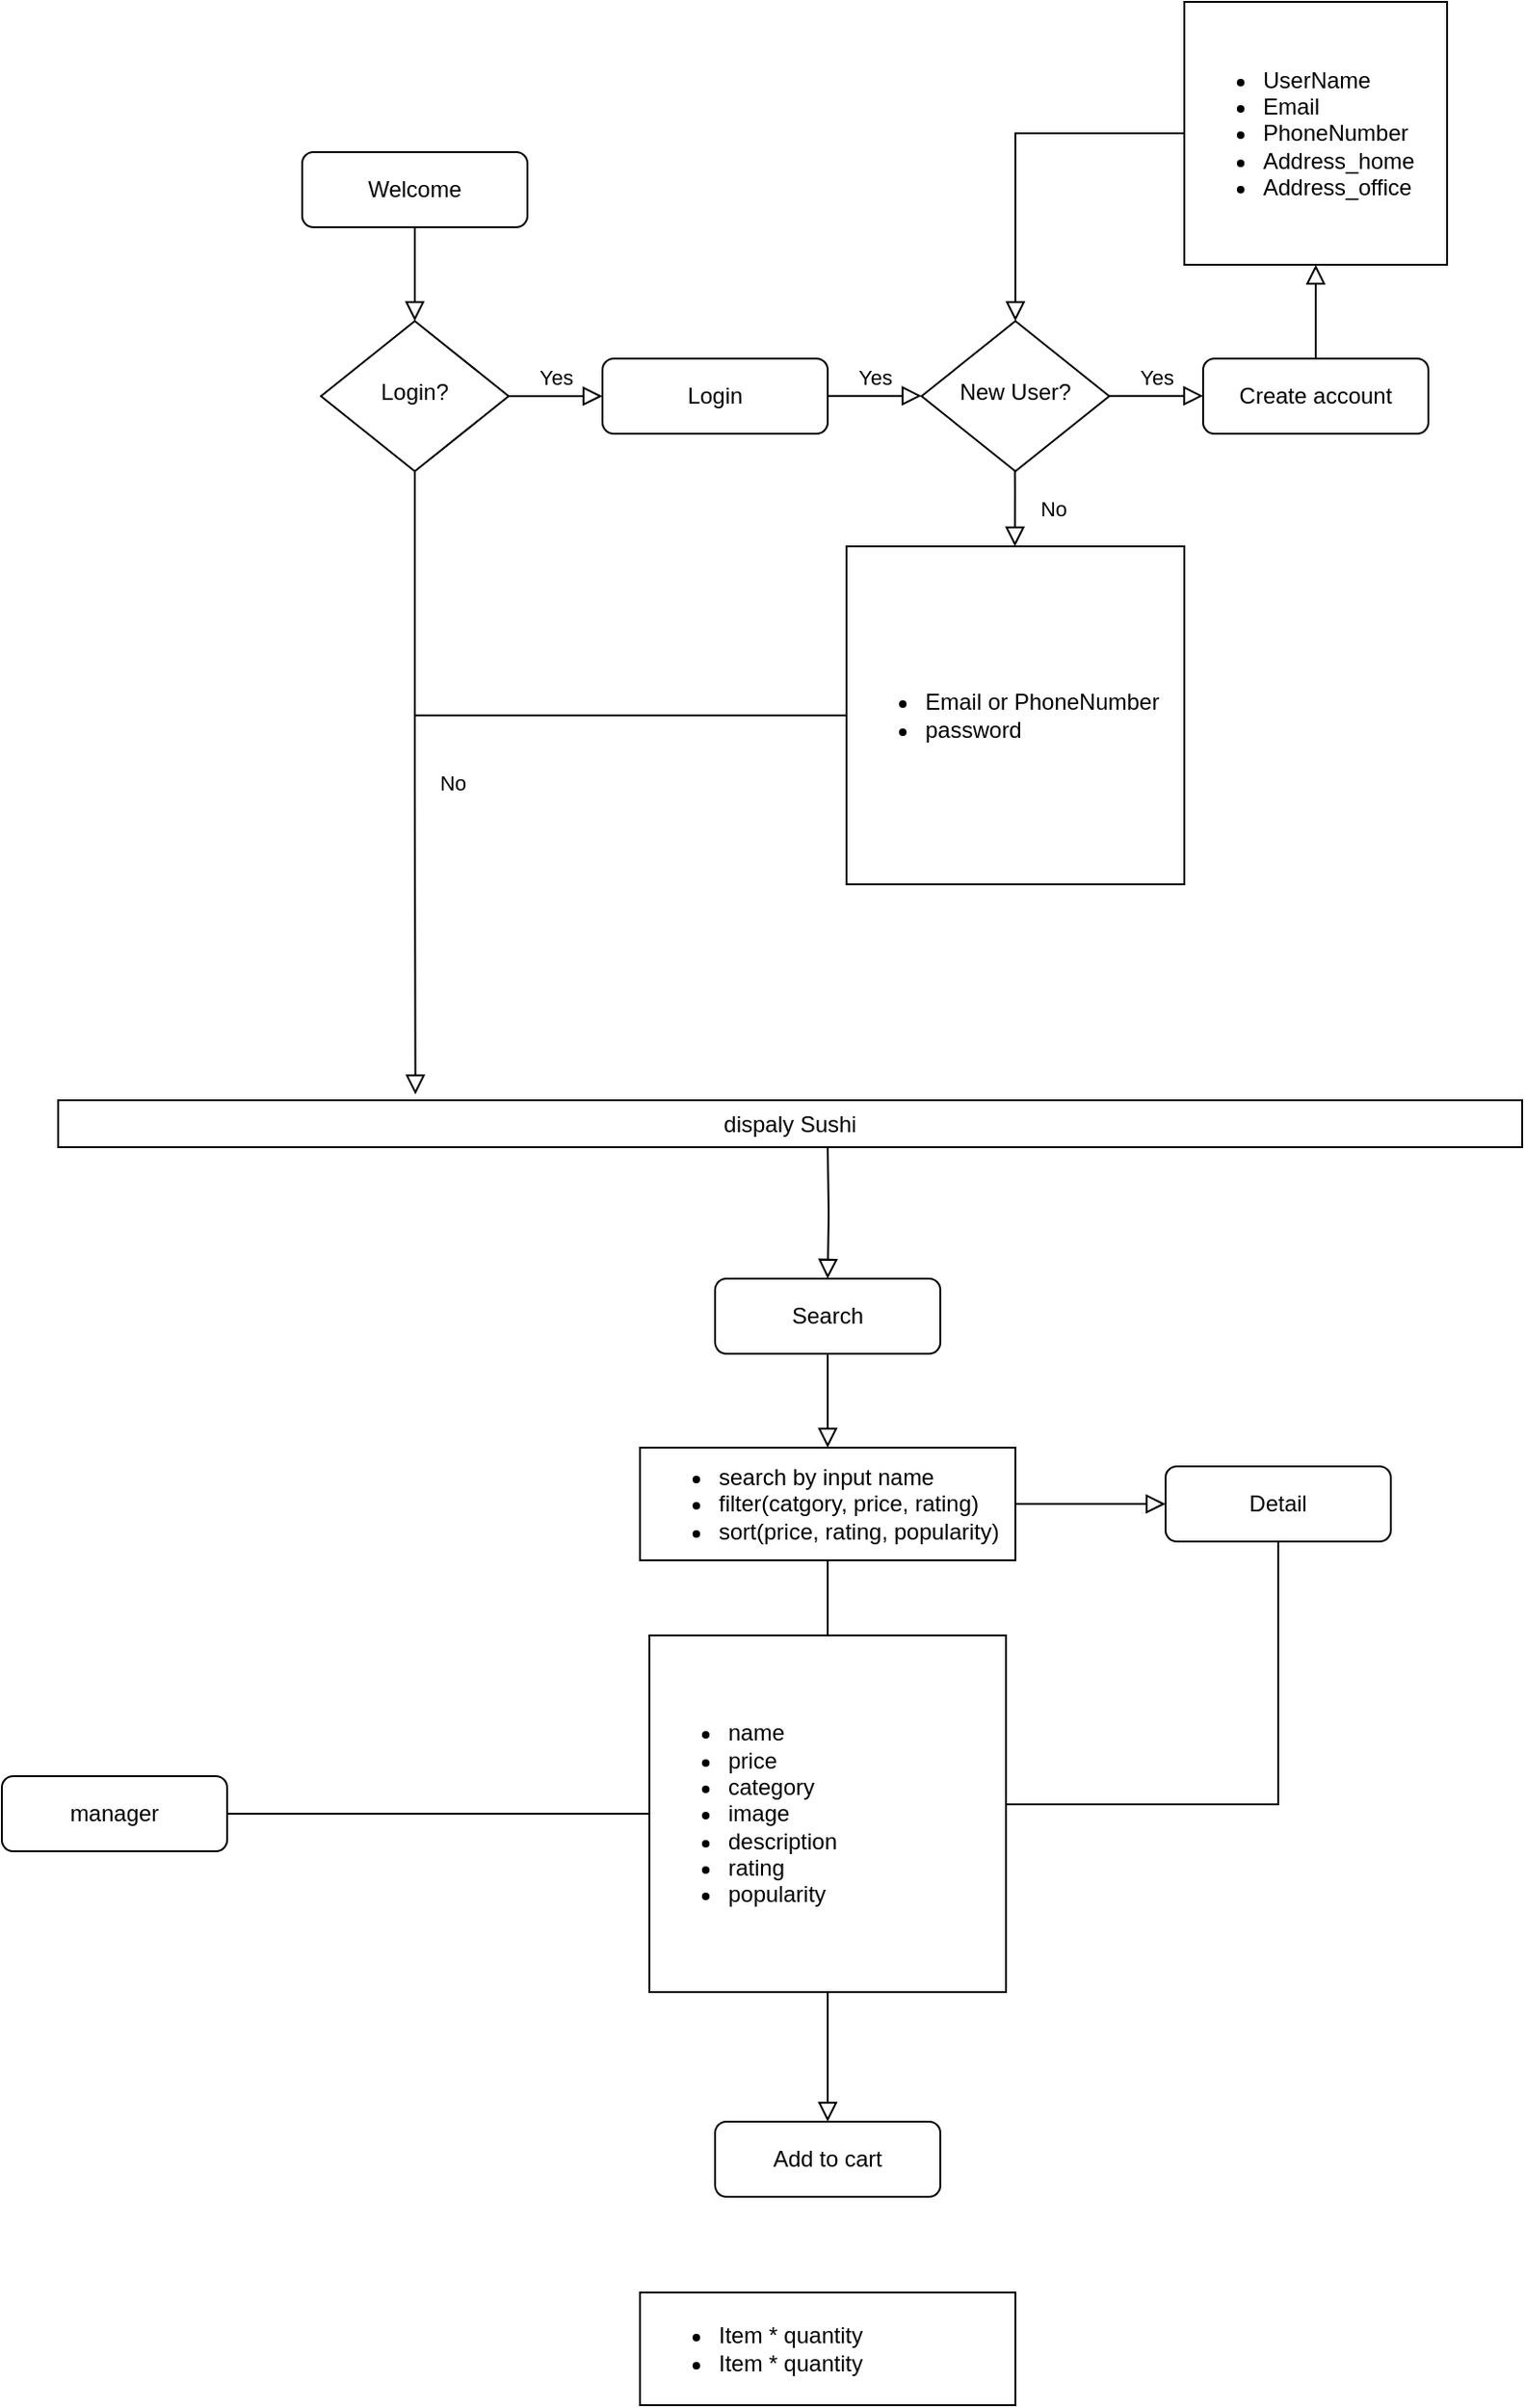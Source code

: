 <mxfile version="20.8.16" type="device"><diagram id="C5RBs43oDa-KdzZeNtuy" name="Page-1"><mxGraphModel dx="1728" dy="997" grid="1" gridSize="10" guides="1" tooltips="1" connect="1" arrows="1" fold="1" page="1" pageScale="1" pageWidth="827" pageHeight="1169" math="0" shadow="0"><root><mxCell id="WIyWlLk6GJQsqaUBKTNV-0"/><mxCell id="WIyWlLk6GJQsqaUBKTNV-1" parent="WIyWlLk6GJQsqaUBKTNV-0"/><mxCell id="WIyWlLk6GJQsqaUBKTNV-2" value="" style="rounded=0;html=1;jettySize=auto;orthogonalLoop=1;fontSize=11;endArrow=block;endFill=0;endSize=8;strokeWidth=1;shadow=0;labelBackgroundColor=none;edgeStyle=orthogonalEdgeStyle;" parent="WIyWlLk6GJQsqaUBKTNV-1" source="WIyWlLk6GJQsqaUBKTNV-3" target="WIyWlLk6GJQsqaUBKTNV-6" edge="1"><mxGeometry relative="1" as="geometry"/></mxCell><mxCell id="WIyWlLk6GJQsqaUBKTNV-3" value="Welcome" style="rounded=1;whiteSpace=wrap;html=1;fontSize=12;glass=0;strokeWidth=1;shadow=0;" parent="WIyWlLk6GJQsqaUBKTNV-1" vertex="1"><mxGeometry x="160" y="80" width="120" height="40" as="geometry"/></mxCell><mxCell id="WIyWlLk6GJQsqaUBKTNV-4" value="No" style="rounded=0;html=1;jettySize=auto;orthogonalLoop=1;fontSize=11;endArrow=block;endFill=0;endSize=8;strokeWidth=1;shadow=0;labelBackgroundColor=none;edgeStyle=orthogonalEdgeStyle;entryX=0.244;entryY=-0.124;entryDx=0;entryDy=0;entryPerimeter=0;" parent="WIyWlLk6GJQsqaUBKTNV-1" source="WIyWlLk6GJQsqaUBKTNV-6" target="KBZM0kAdAFxxjoBNE21g-13" edge="1"><mxGeometry y="20" relative="1" as="geometry"><mxPoint as="offset"/><mxPoint x="220" y="290" as="targetPoint"/></mxGeometry></mxCell><mxCell id="WIyWlLk6GJQsqaUBKTNV-5" value="Yes" style="edgeStyle=orthogonalEdgeStyle;rounded=0;html=1;jettySize=auto;orthogonalLoop=1;fontSize=11;endArrow=block;endFill=0;endSize=8;strokeWidth=1;shadow=0;labelBackgroundColor=none;" parent="WIyWlLk6GJQsqaUBKTNV-1" source="WIyWlLk6GJQsqaUBKTNV-6" target="WIyWlLk6GJQsqaUBKTNV-7" edge="1"><mxGeometry y="10" relative="1" as="geometry"><mxPoint as="offset"/></mxGeometry></mxCell><mxCell id="WIyWlLk6GJQsqaUBKTNV-6" value="Login?" style="rhombus;whiteSpace=wrap;html=1;shadow=0;fontFamily=Helvetica;fontSize=12;align=center;strokeWidth=1;spacing=6;spacingTop=-4;" parent="WIyWlLk6GJQsqaUBKTNV-1" vertex="1"><mxGeometry x="170" y="170" width="100" height="80" as="geometry"/></mxCell><mxCell id="WIyWlLk6GJQsqaUBKTNV-7" value="Login" style="rounded=1;whiteSpace=wrap;html=1;fontSize=12;glass=0;strokeWidth=1;shadow=0;" parent="WIyWlLk6GJQsqaUBKTNV-1" vertex="1"><mxGeometry x="320" y="190" width="120" height="40" as="geometry"/></mxCell><mxCell id="KBZM0kAdAFxxjoBNE21g-0" value="New User?" style="rhombus;whiteSpace=wrap;html=1;shadow=0;fontFamily=Helvetica;fontSize=12;align=center;strokeWidth=1;spacing=6;spacingTop=-4;" vertex="1" parent="WIyWlLk6GJQsqaUBKTNV-1"><mxGeometry x="490" y="170" width="100" height="80" as="geometry"/></mxCell><mxCell id="KBZM0kAdAFxxjoBNE21g-1" value="Yes" style="edgeStyle=orthogonalEdgeStyle;rounded=0;html=1;jettySize=auto;orthogonalLoop=1;fontSize=11;endArrow=block;endFill=0;endSize=8;strokeWidth=1;shadow=0;labelBackgroundColor=none;" edge="1" parent="WIyWlLk6GJQsqaUBKTNV-1"><mxGeometry y="10" relative="1" as="geometry"><mxPoint as="offset"/><mxPoint x="440" y="209.83" as="sourcePoint"/><mxPoint x="490" y="209.83" as="targetPoint"/></mxGeometry></mxCell><mxCell id="KBZM0kAdAFxxjoBNE21g-2" value="Yes" style="edgeStyle=orthogonalEdgeStyle;rounded=0;html=1;jettySize=auto;orthogonalLoop=1;fontSize=11;endArrow=block;endFill=0;endSize=8;strokeWidth=1;shadow=0;labelBackgroundColor=none;" edge="1" parent="WIyWlLk6GJQsqaUBKTNV-1"><mxGeometry y="10" relative="1" as="geometry"><mxPoint as="offset"/><mxPoint x="590" y="209.83" as="sourcePoint"/><mxPoint x="640" y="209.83" as="targetPoint"/></mxGeometry></mxCell><mxCell id="KBZM0kAdAFxxjoBNE21g-3" value="Create account" style="rounded=1;whiteSpace=wrap;html=1;fontSize=12;glass=0;strokeWidth=1;shadow=0;" vertex="1" parent="WIyWlLk6GJQsqaUBKTNV-1"><mxGeometry x="640" y="190" width="120" height="40" as="geometry"/></mxCell><mxCell id="KBZM0kAdAFxxjoBNE21g-4" value="No" style="rounded=0;html=1;jettySize=auto;orthogonalLoop=1;fontSize=11;endArrow=block;endFill=0;endSize=8;strokeWidth=1;shadow=0;labelBackgroundColor=none;edgeStyle=orthogonalEdgeStyle;" edge="1" parent="WIyWlLk6GJQsqaUBKTNV-1"><mxGeometry y="20" relative="1" as="geometry"><mxPoint as="offset"/><mxPoint x="539.76" y="250" as="sourcePoint"/><mxPoint x="539.76" y="290" as="targetPoint"/><Array as="points"><mxPoint x="539.76" y="260"/><mxPoint x="539.76" y="260"/></Array></mxGeometry></mxCell><mxCell id="KBZM0kAdAFxxjoBNE21g-5" value="&lt;ul&gt;&lt;li&gt;&lt;span style=&quot;background-color: initial;&quot;&gt;Email&amp;nbsp;&lt;/span&gt;or PhoneNumber&lt;/li&gt;&lt;li&gt;password&lt;/li&gt;&lt;/ul&gt;" style="whiteSpace=wrap;html=1;aspect=fixed;align=left;" vertex="1" parent="WIyWlLk6GJQsqaUBKTNV-1"><mxGeometry x="450" y="290" width="180" height="180" as="geometry"/></mxCell><mxCell id="KBZM0kAdAFxxjoBNE21g-6" value="&lt;ul&gt;&lt;li&gt;UserName&lt;/li&gt;&lt;li&gt;Email&lt;/li&gt;&lt;li&gt;PhoneNumber&lt;/li&gt;&lt;li&gt;Address_home&lt;/li&gt;&lt;li style=&quot;border-color: var(--border-color);&quot;&gt;Address_office&lt;/li&gt;&lt;/ul&gt;" style="whiteSpace=wrap;html=1;aspect=fixed;align=left;" vertex="1" parent="WIyWlLk6GJQsqaUBKTNV-1"><mxGeometry x="630" width="140" height="140" as="geometry"/></mxCell><mxCell id="KBZM0kAdAFxxjoBNE21g-9" value="" style="rounded=0;html=1;jettySize=auto;orthogonalLoop=1;fontSize=11;endArrow=block;endFill=0;endSize=8;strokeWidth=1;shadow=0;labelBackgroundColor=none;edgeStyle=orthogonalEdgeStyle;entryX=0.5;entryY=1;entryDx=0;entryDy=0;exitX=0.5;exitY=0;exitDx=0;exitDy=0;" edge="1" parent="WIyWlLk6GJQsqaUBKTNV-1" source="KBZM0kAdAFxxjoBNE21g-3" target="KBZM0kAdAFxxjoBNE21g-6"><mxGeometry relative="1" as="geometry"><mxPoint x="510" y="160" as="sourcePoint"/><mxPoint x="510" y="125" as="targetPoint"/><Array as="points"><mxPoint x="700" y="160"/><mxPoint x="700" y="160"/></Array></mxGeometry></mxCell><mxCell id="KBZM0kAdAFxxjoBNE21g-10" value="" style="rounded=0;html=1;jettySize=auto;orthogonalLoop=1;fontSize=11;endArrow=block;endFill=0;endSize=8;strokeWidth=1;shadow=0;labelBackgroundColor=none;edgeStyle=orthogonalEdgeStyle;entryX=0.5;entryY=0;entryDx=0;entryDy=0;exitX=0;exitY=0.5;exitDx=0;exitDy=0;" edge="1" parent="WIyWlLk6GJQsqaUBKTNV-1" source="KBZM0kAdAFxxjoBNE21g-6" target="KBZM0kAdAFxxjoBNE21g-0"><mxGeometry relative="1" as="geometry"><mxPoint x="540" y="90" as="sourcePoint"/><mxPoint x="710" y="150" as="targetPoint"/><Array as="points"><mxPoint x="540" y="70"/></Array></mxGeometry></mxCell><mxCell id="KBZM0kAdAFxxjoBNE21g-11" style="edgeStyle=orthogonalEdgeStyle;rounded=0;orthogonalLoop=1;jettySize=auto;html=1;exitX=0.5;exitY=1;exitDx=0;exitDy=0;" edge="1" parent="WIyWlLk6GJQsqaUBKTNV-1" source="KBZM0kAdAFxxjoBNE21g-5" target="KBZM0kAdAFxxjoBNE21g-5"><mxGeometry relative="1" as="geometry"/></mxCell><mxCell id="KBZM0kAdAFxxjoBNE21g-13" value="dispaly Sushi" style="rounded=0;whiteSpace=wrap;html=1;" vertex="1" parent="WIyWlLk6GJQsqaUBKTNV-1"><mxGeometry x="30" y="585" width="780" height="25" as="geometry"/></mxCell><mxCell id="KBZM0kAdAFxxjoBNE21g-15" value="" style="endArrow=none;html=1;rounded=0;entryX=0;entryY=0.5;entryDx=0;entryDy=0;" edge="1" parent="WIyWlLk6GJQsqaUBKTNV-1" target="KBZM0kAdAFxxjoBNE21g-5"><mxGeometry width="50" height="50" relative="1" as="geometry"><mxPoint x="220" y="380" as="sourcePoint"/><mxPoint x="330" y="390" as="targetPoint"/></mxGeometry></mxCell><mxCell id="KBZM0kAdAFxxjoBNE21g-18" value="&lt;ul&gt;&lt;li&gt;search by input name&lt;/li&gt;&lt;li&gt;filter(catgory, price, rating)&lt;/li&gt;&lt;li&gt;sort(price, rating, popularity)&lt;/li&gt;&lt;/ul&gt;" style="rounded=0;whiteSpace=wrap;html=1;align=left;" vertex="1" parent="WIyWlLk6GJQsqaUBKTNV-1"><mxGeometry x="340" y="770" width="200" height="60" as="geometry"/></mxCell><mxCell id="KBZM0kAdAFxxjoBNE21g-26" value="Search" style="rounded=1;whiteSpace=wrap;html=1;fontSize=12;glass=0;strokeWidth=1;shadow=0;" vertex="1" parent="WIyWlLk6GJQsqaUBKTNV-1"><mxGeometry x="380" y="680" width="120" height="40" as="geometry"/></mxCell><mxCell id="KBZM0kAdAFxxjoBNE21g-27" value="" style="rounded=0;html=1;jettySize=auto;orthogonalLoop=1;fontSize=11;endArrow=block;endFill=0;endSize=8;strokeWidth=1;shadow=0;labelBackgroundColor=none;edgeStyle=orthogonalEdgeStyle;entryX=0.5;entryY=0;entryDx=0;entryDy=0;" edge="1" parent="WIyWlLk6GJQsqaUBKTNV-1" target="KBZM0kAdAFxxjoBNE21g-26"><mxGeometry x="0.084" y="70" relative="1" as="geometry"><mxPoint as="offset"/><mxPoint x="440" y="610" as="sourcePoint"/><mxPoint x="230.32" y="591.9" as="targetPoint"/></mxGeometry></mxCell><mxCell id="KBZM0kAdAFxxjoBNE21g-28" value="" style="rounded=0;html=1;jettySize=auto;orthogonalLoop=1;fontSize=11;endArrow=block;endFill=0;endSize=8;strokeWidth=1;shadow=0;labelBackgroundColor=none;edgeStyle=orthogonalEdgeStyle;entryX=0.5;entryY=0;entryDx=0;entryDy=0;exitX=0.5;exitY=1;exitDx=0;exitDy=0;" edge="1" parent="WIyWlLk6GJQsqaUBKTNV-1" source="KBZM0kAdAFxxjoBNE21g-26" target="KBZM0kAdAFxxjoBNE21g-18"><mxGeometry x="0.084" y="70" relative="1" as="geometry"><mxPoint as="offset"/><mxPoint x="440" y="760" as="sourcePoint"/><mxPoint x="440" y="830" as="targetPoint"/></mxGeometry></mxCell><mxCell id="KBZM0kAdAFxxjoBNE21g-30" value="Add to cart" style="rounded=1;whiteSpace=wrap;html=1;fontSize=12;glass=0;strokeWidth=1;shadow=0;" vertex="1" parent="WIyWlLk6GJQsqaUBKTNV-1"><mxGeometry x="380" y="1129" width="120" height="40" as="geometry"/></mxCell><mxCell id="KBZM0kAdAFxxjoBNE21g-31" value="" style="rounded=0;html=1;jettySize=auto;orthogonalLoop=1;fontSize=11;endArrow=block;endFill=0;endSize=8;strokeWidth=1;shadow=0;labelBackgroundColor=none;edgeStyle=orthogonalEdgeStyle;startArrow=none;entryX=0.5;entryY=0;entryDx=0;entryDy=0;exitX=0.5;exitY=1;exitDx=0;exitDy=0;" edge="1" parent="WIyWlLk6GJQsqaUBKTNV-1" target="KBZM0kAdAFxxjoBNE21g-30" source="KBZM0kAdAFxxjoBNE21g-37"><mxGeometry x="0.084" y="70" relative="1" as="geometry"><mxPoint as="offset"/><mxPoint x="440" y="980" as="sourcePoint"/><mxPoint x="440" y="1010" as="targetPoint"/><Array as="points"><mxPoint x="440" y="981"/></Array></mxGeometry></mxCell><mxCell id="KBZM0kAdAFxxjoBNE21g-32" value="&lt;ul&gt;&lt;li&gt;Item * quantity&lt;/li&gt;&lt;li&gt;Item * quantity&lt;/li&gt;&lt;/ul&gt;" style="rounded=0;whiteSpace=wrap;html=1;align=left;" vertex="1" parent="WIyWlLk6GJQsqaUBKTNV-1"><mxGeometry x="340" y="1220" width="200" height="60" as="geometry"/></mxCell><mxCell id="KBZM0kAdAFxxjoBNE21g-33" value="Detail" style="rounded=1;whiteSpace=wrap;html=1;fontSize=12;glass=0;strokeWidth=1;shadow=0;" vertex="1" parent="WIyWlLk6GJQsqaUBKTNV-1"><mxGeometry x="620" y="780" width="120" height="40" as="geometry"/></mxCell><mxCell id="KBZM0kAdAFxxjoBNE21g-35" value="" style="endArrow=none;html=1;rounded=0;entryX=0.5;entryY=1;entryDx=0;entryDy=0;" edge="1" parent="WIyWlLk6GJQsqaUBKTNV-1" target="KBZM0kAdAFxxjoBNE21g-33"><mxGeometry width="50" height="50" relative="1" as="geometry"><mxPoint x="530" y="960" as="sourcePoint"/><mxPoint x="700" y="900" as="targetPoint"/><Array as="points"><mxPoint x="680" y="960"/></Array></mxGeometry></mxCell><mxCell id="KBZM0kAdAFxxjoBNE21g-36" value="" style="rounded=0;html=1;jettySize=auto;orthogonalLoop=1;fontSize=11;endArrow=block;endFill=0;endSize=8;strokeWidth=1;shadow=0;labelBackgroundColor=none;edgeStyle=orthogonalEdgeStyle;entryX=0;entryY=0.5;entryDx=0;entryDy=0;exitX=1;exitY=0.5;exitDx=0;exitDy=0;" edge="1" parent="WIyWlLk6GJQsqaUBKTNV-1" source="KBZM0kAdAFxxjoBNE21g-18" target="KBZM0kAdAFxxjoBNE21g-33"><mxGeometry x="0.084" y="70" relative="1" as="geometry"><mxPoint as="offset"/><mxPoint x="450" y="730" as="sourcePoint"/><mxPoint x="450" y="780" as="targetPoint"/></mxGeometry></mxCell><mxCell id="KBZM0kAdAFxxjoBNE21g-39" value="" style="rounded=0;html=1;jettySize=auto;orthogonalLoop=1;fontSize=11;endArrow=none;endFill=0;endSize=8;strokeWidth=1;shadow=0;labelBackgroundColor=none;edgeStyle=orthogonalEdgeStyle;entryX=0.5;entryY=0;entryDx=0;entryDy=0;exitX=0.5;exitY=1;exitDx=0;exitDy=0;" edge="1" parent="WIyWlLk6GJQsqaUBKTNV-1" source="KBZM0kAdAFxxjoBNE21g-18" target="KBZM0kAdAFxxjoBNE21g-37"><mxGeometry x="0.084" y="70" relative="1" as="geometry"><mxPoint as="offset"/><mxPoint x="440" y="830.0" as="sourcePoint"/><mxPoint x="440" y="1010.0" as="targetPoint"/></mxGeometry></mxCell><mxCell id="KBZM0kAdAFxxjoBNE21g-41" value="manager" style="rounded=1;whiteSpace=wrap;html=1;fontSize=12;glass=0;strokeWidth=1;shadow=0;" vertex="1" parent="WIyWlLk6GJQsqaUBKTNV-1"><mxGeometry y="945" width="120" height="40" as="geometry"/></mxCell><mxCell id="KBZM0kAdAFxxjoBNE21g-46" value="" style="edgeStyle=orthogonalEdgeStyle;rounded=0;orthogonalLoop=1;jettySize=auto;html=1;exitX=1;exitY=0.5;exitDx=0;exitDy=0;endArrow=none;" edge="1" parent="WIyWlLk6GJQsqaUBKTNV-1" source="KBZM0kAdAFxxjoBNE21g-41" target="KBZM0kAdAFxxjoBNE21g-37"><mxGeometry relative="1" as="geometry"><mxPoint x="340" y="924.667" as="targetPoint"/><mxPoint x="130" y="925.0" as="sourcePoint"/></mxGeometry></mxCell><mxCell id="KBZM0kAdAFxxjoBNE21g-37" value="&lt;ul&gt;&lt;li&gt;name&lt;/li&gt;&lt;li&gt;price&lt;/li&gt;&lt;li&gt;category&lt;/li&gt;&lt;li&gt;image&lt;/li&gt;&lt;li&gt;description&lt;/li&gt;&lt;li&gt;rating&lt;/li&gt;&lt;li&gt;popularity&lt;/li&gt;&lt;/ul&gt;" style="whiteSpace=wrap;html=1;aspect=fixed;align=left;" vertex="1" parent="WIyWlLk6GJQsqaUBKTNV-1"><mxGeometry x="345" y="870" width="190" height="190" as="geometry"/></mxCell></root></mxGraphModel></diagram></mxfile>